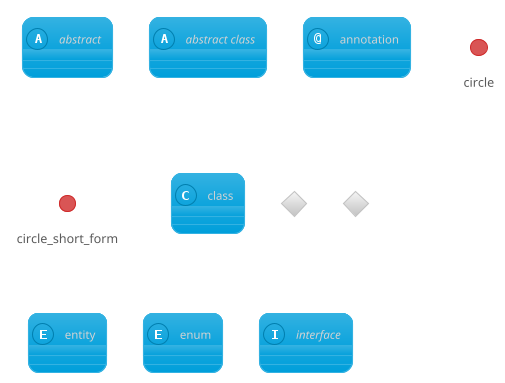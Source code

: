 ' Do not edit
' Theme Gallery
' autogenerated by script
'
@startuml
!theme bluegray
abstract        abstract
abstract class  "abstract class"
annotation      annotation
circle          circle
()              circle_short_form
class           class
diamond         diamond
<>              diamond_short_form
entity          entity
enum            enum
interface       interface
@enduml
